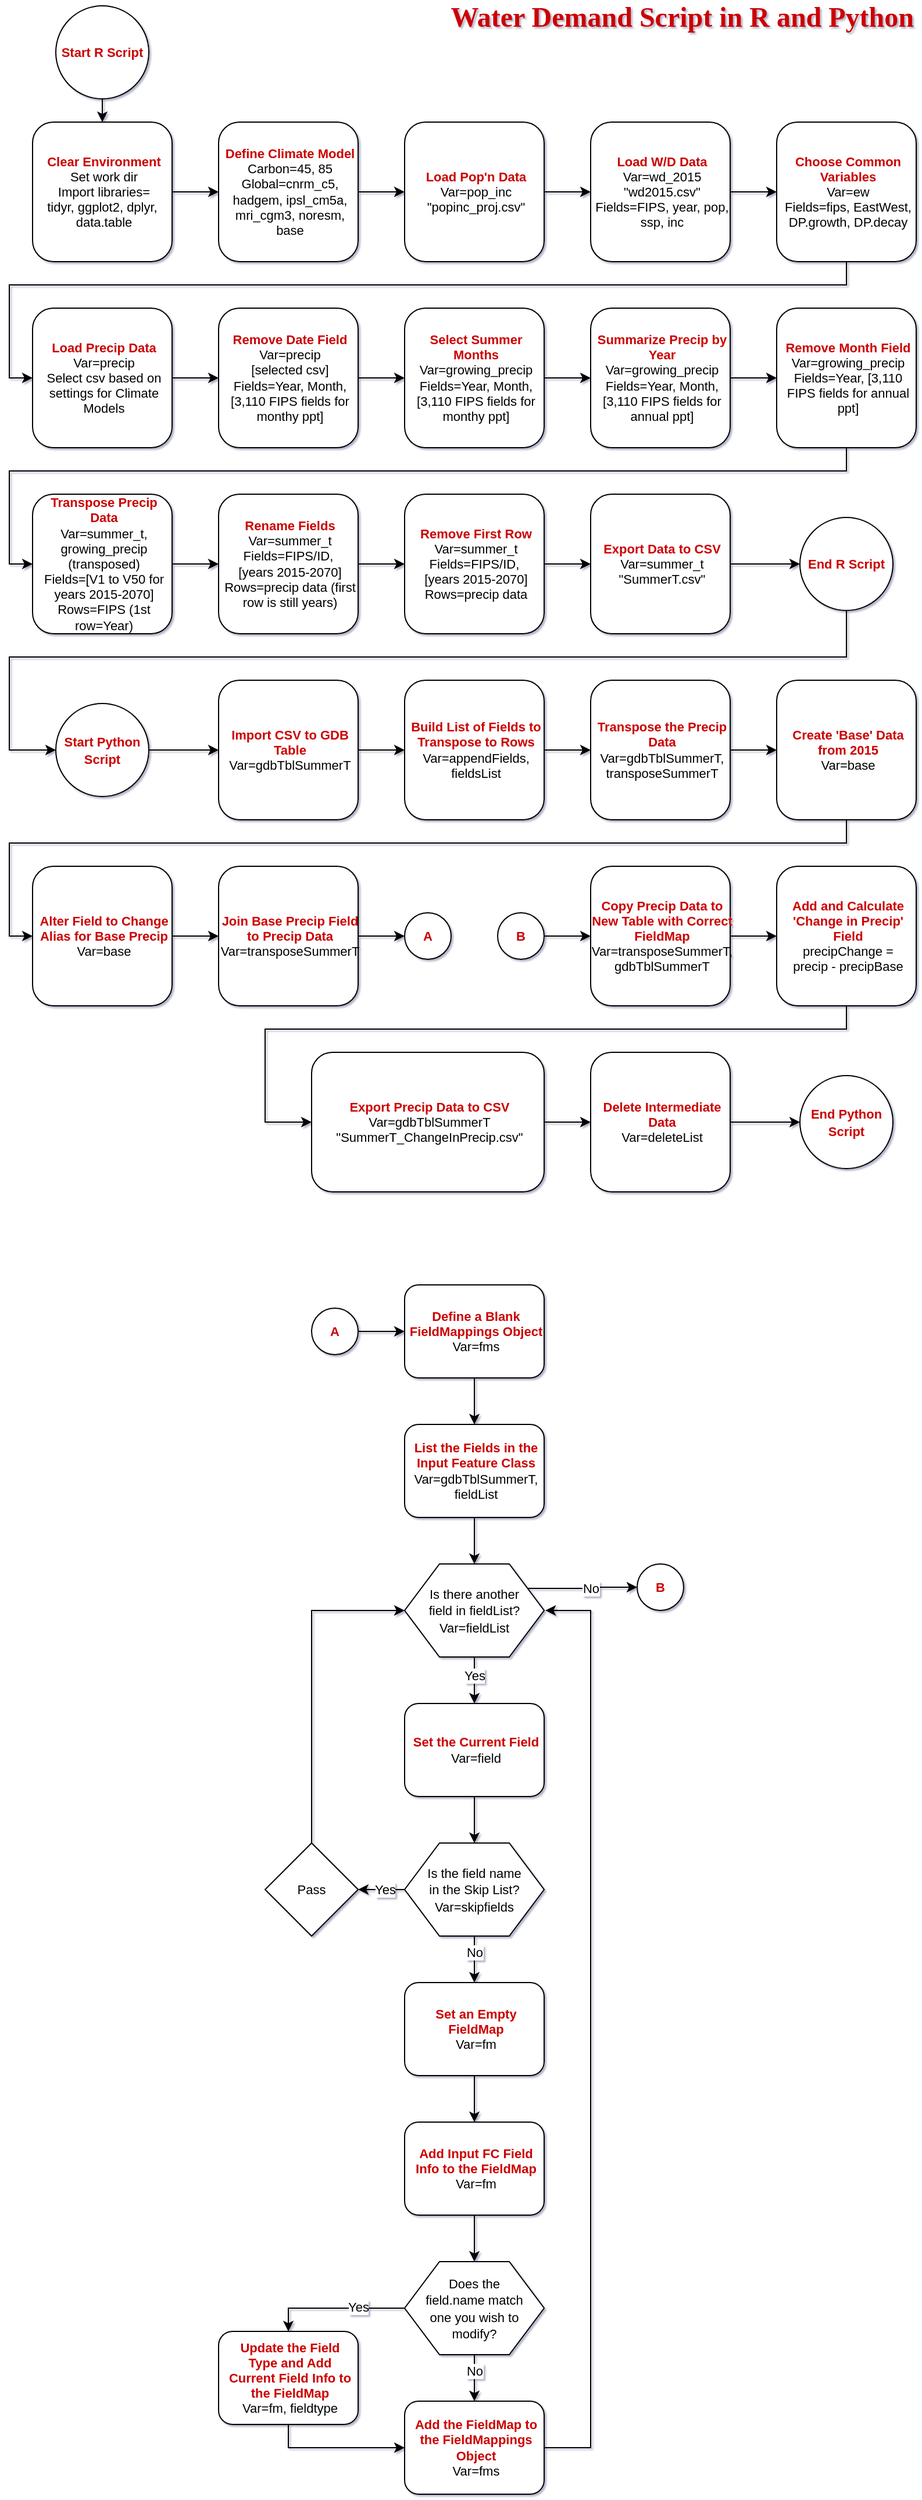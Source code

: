<mxfile version="14.5.1" type="device"><diagram id="We5QGOC63Fbfhzwro2ah" name="Page-1"><mxGraphModel dx="1312" dy="952" grid="1" gridSize="10" guides="1" tooltips="1" connect="1" arrows="1" fold="1" page="1" pageScale="1" pageWidth="850" pageHeight="1100" math="0" shadow="1"><root><mxCell id="0"/><mxCell id="1" parent="0"/><mxCell id="MuOmiJMXaoiD6UfXKGo--31" value="" style="edgeStyle=orthogonalEdgeStyle;rounded=0;orthogonalLoop=1;jettySize=auto;html=1;" parent="1" source="MuOmiJMXaoiD6UfXKGo--1" target="MuOmiJMXaoiD6UfXKGo--2" edge="1"><mxGeometry relative="1" as="geometry"/></mxCell><mxCell id="MuOmiJMXaoiD6UfXKGo--1" value="&lt;b style=&quot;font-size: 11px&quot;&gt;&lt;font color=&quot;#cc0000&quot; style=&quot;font-size: 11px&quot;&gt;Clear Environment&lt;/font&gt;&lt;/b&gt;&lt;br style=&quot;font-size: 11px&quot;&gt;Set work dir&lt;br&gt;Import libraries=&lt;br&gt;tidyr,&amp;nbsp;ggplot2,&amp;nbsp;dplyr,&amp;nbsp;&lt;br&gt;data.table" style="rounded=1;whiteSpace=wrap;html=1;perimeterSpacing=0;spacing=0;fontSize=11;spacingTop=1;spacingLeft=4;spacingBottom=1;spacingRight=1;labelPosition=center;verticalLabelPosition=middle;align=center;verticalAlign=middle;" parent="1" vertex="1"><mxGeometry x="40" y="120" width="120" height="120" as="geometry"/></mxCell><mxCell id="MuOmiJMXaoiD6UfXKGo--32" value="" style="edgeStyle=orthogonalEdgeStyle;rounded=0;orthogonalLoop=1;jettySize=auto;html=1;" parent="1" source="MuOmiJMXaoiD6UfXKGo--2" target="MuOmiJMXaoiD6UfXKGo--3" edge="1"><mxGeometry relative="1" as="geometry"/></mxCell><mxCell id="MuOmiJMXaoiD6UfXKGo--2" value="&lt;b style=&quot;font-size: 11px&quot;&gt;&lt;font color=&quot;#cc0000&quot; style=&quot;font-size: 11px&quot;&gt;Define Climate Model&lt;/font&gt;&lt;/b&gt;&lt;br style=&quot;font-size: 11px&quot;&gt;Carbon=45, 85&lt;br&gt;Global=cnrm_c5, hadgem, ipsl_cm5a, mri_cgm3, noresm, base" style="rounded=1;whiteSpace=wrap;html=1;perimeterSpacing=0;spacing=0;fontSize=11;spacingTop=1;spacingLeft=4;spacingBottom=1;spacingRight=1;labelPosition=center;verticalLabelPosition=middle;align=center;verticalAlign=middle;" parent="1" vertex="1"><mxGeometry x="200" y="120" width="120" height="120" as="geometry"/></mxCell><mxCell id="MuOmiJMXaoiD6UfXKGo--33" value="" style="edgeStyle=orthogonalEdgeStyle;rounded=0;orthogonalLoop=1;jettySize=auto;html=1;" parent="1" source="MuOmiJMXaoiD6UfXKGo--3" target="MuOmiJMXaoiD6UfXKGo--4" edge="1"><mxGeometry relative="1" as="geometry"/></mxCell><mxCell id="MuOmiJMXaoiD6UfXKGo--3" value="&lt;font color=&quot;#cc0000&quot;&gt;&lt;b&gt;Load Pop'n Data&lt;br&gt;&lt;/b&gt;&lt;/font&gt;Var=pop_inc&lt;br&gt;&quot;popinc_proj.csv&quot;" style="rounded=1;whiteSpace=wrap;html=1;perimeterSpacing=0;spacing=0;fontSize=11;spacingTop=1;spacingLeft=4;spacingBottom=1;spacingRight=1;labelPosition=center;verticalLabelPosition=middle;align=center;verticalAlign=middle;" parent="1" vertex="1"><mxGeometry x="360" y="120" width="120" height="120" as="geometry"/></mxCell><mxCell id="MuOmiJMXaoiD6UfXKGo--34" value="" style="edgeStyle=orthogonalEdgeStyle;rounded=0;orthogonalLoop=1;jettySize=auto;html=1;" parent="1" source="MuOmiJMXaoiD6UfXKGo--4" target="MuOmiJMXaoiD6UfXKGo--5" edge="1"><mxGeometry relative="1" as="geometry"/></mxCell><mxCell id="MuOmiJMXaoiD6UfXKGo--4" value="&lt;b style=&quot;font-size: 11px&quot;&gt;&lt;font color=&quot;#cc0000&quot; style=&quot;font-size: 11px&quot;&gt;Load W/D Data&lt;/font&gt;&lt;/b&gt;&lt;br style=&quot;font-size: 11px&quot;&gt;Var=wd_2015&lt;br&gt;&quot;wd2015.csv&quot;&lt;br&gt;Fields=FIPS, year, pop, ssp, inc" style="rounded=1;whiteSpace=wrap;html=1;perimeterSpacing=0;spacing=0;fontSize=11;spacingTop=1;spacingLeft=4;spacingBottom=1;spacingRight=1;labelPosition=center;verticalLabelPosition=middle;align=center;verticalAlign=middle;" parent="1" vertex="1"><mxGeometry x="520" y="120" width="120" height="120" as="geometry"/></mxCell><mxCell id="MuOmiJMXaoiD6UfXKGo--35" style="edgeStyle=orthogonalEdgeStyle;rounded=0;orthogonalLoop=1;jettySize=auto;html=1;entryX=0;entryY=0.5;entryDx=0;entryDy=0;" parent="1" source="MuOmiJMXaoiD6UfXKGo--5" target="MuOmiJMXaoiD6UfXKGo--6" edge="1"><mxGeometry relative="1" as="geometry"><Array as="points"><mxPoint x="740" y="260"/><mxPoint x="20" y="260"/><mxPoint x="20" y="340"/></Array></mxGeometry></mxCell><mxCell id="MuOmiJMXaoiD6UfXKGo--5" value="&lt;b style=&quot;font-size: 11px&quot;&gt;&lt;font color=&quot;#cc0000&quot; style=&quot;font-size: 11px&quot;&gt;Choose Common Variables&lt;/font&gt;&lt;/b&gt;&lt;br style=&quot;font-size: 11px&quot;&gt;Var=ew&lt;br&gt;Fields=fips, EastWest, DP.growth, DP.decay" style="rounded=1;whiteSpace=wrap;html=1;perimeterSpacing=0;spacing=0;fontSize=11;spacingTop=1;spacingLeft=4;spacingBottom=1;spacingRight=1;labelPosition=center;verticalLabelPosition=middle;align=center;verticalAlign=middle;" parent="1" vertex="1"><mxGeometry x="680" y="120" width="120" height="120" as="geometry"/></mxCell><mxCell id="MuOmiJMXaoiD6UfXKGo--36" value="" style="edgeStyle=orthogonalEdgeStyle;rounded=0;orthogonalLoop=1;jettySize=auto;html=1;" parent="1" source="MuOmiJMXaoiD6UfXKGo--6" target="MuOmiJMXaoiD6UfXKGo--7" edge="1"><mxGeometry relative="1" as="geometry"/></mxCell><mxCell id="MuOmiJMXaoiD6UfXKGo--6" value="&lt;b style=&quot;font-size: 11px&quot;&gt;&lt;font color=&quot;#cc0000&quot; style=&quot;font-size: 11px&quot;&gt;Load Precip Data&lt;/font&gt;&lt;/b&gt;&lt;br style=&quot;font-size: 11px&quot;&gt;Var=precip&lt;br&gt;Select csv based on settings for Climate Models" style="rounded=1;whiteSpace=wrap;html=1;perimeterSpacing=0;spacing=0;fontSize=11;spacingTop=1;spacingLeft=4;spacingBottom=1;spacingRight=1;labelPosition=center;verticalLabelPosition=middle;align=center;verticalAlign=middle;" parent="1" vertex="1"><mxGeometry x="40" y="280" width="120" height="120" as="geometry"/></mxCell><mxCell id="MuOmiJMXaoiD6UfXKGo--37" value="" style="edgeStyle=orthogonalEdgeStyle;rounded=0;orthogonalLoop=1;jettySize=auto;html=1;" parent="1" source="MuOmiJMXaoiD6UfXKGo--7" target="MuOmiJMXaoiD6UfXKGo--8" edge="1"><mxGeometry relative="1" as="geometry"/></mxCell><mxCell id="MuOmiJMXaoiD6UfXKGo--7" value="&lt;b style=&quot;font-size: 11px&quot;&gt;&lt;font color=&quot;#cc0000&quot; style=&quot;font-size: 11px&quot;&gt;Remove Date Field&lt;/font&gt;&lt;/b&gt;&lt;br style=&quot;font-size: 11px&quot;&gt;Var=precip&lt;br&gt;[selected csv]&lt;br&gt;Fields=Year, Month, [3,110 FIPS fields for monthy ppt]" style="rounded=1;whiteSpace=wrap;html=1;perimeterSpacing=0;spacing=0;fontSize=11;spacingTop=1;spacingLeft=4;spacingBottom=1;spacingRight=1;labelPosition=center;verticalLabelPosition=middle;align=center;verticalAlign=middle;" parent="1" vertex="1"><mxGeometry x="200" y="280" width="120" height="120" as="geometry"/></mxCell><mxCell id="MuOmiJMXaoiD6UfXKGo--38" value="" style="edgeStyle=orthogonalEdgeStyle;rounded=0;orthogonalLoop=1;jettySize=auto;html=1;" parent="1" source="MuOmiJMXaoiD6UfXKGo--8" target="MuOmiJMXaoiD6UfXKGo--9" edge="1"><mxGeometry relative="1" as="geometry"/></mxCell><mxCell id="MuOmiJMXaoiD6UfXKGo--8" value="&lt;b style=&quot;font-size: 11px&quot;&gt;&lt;font color=&quot;#cc0000&quot; style=&quot;font-size: 11px&quot;&gt;Select Summer Months&lt;/font&gt;&lt;/b&gt;&lt;br style=&quot;font-size: 11px&quot;&gt;Var=growing_precip&lt;br&gt;Fields=Year, Month, [3,110 FIPS fields&amp;nbsp;for monthy ppt]" style="rounded=1;whiteSpace=wrap;html=1;perimeterSpacing=0;spacing=0;fontSize=11;spacingTop=1;spacingLeft=4;spacingBottom=1;spacingRight=1;labelPosition=center;verticalLabelPosition=middle;align=center;verticalAlign=middle;" parent="1" vertex="1"><mxGeometry x="360" y="280" width="120" height="120" as="geometry"/></mxCell><mxCell id="MuOmiJMXaoiD6UfXKGo--40" value="" style="edgeStyle=orthogonalEdgeStyle;rounded=0;orthogonalLoop=1;jettySize=auto;html=1;" parent="1" source="MuOmiJMXaoiD6UfXKGo--9" target="MuOmiJMXaoiD6UfXKGo--10" edge="1"><mxGeometry relative="1" as="geometry"/></mxCell><mxCell id="MuOmiJMXaoiD6UfXKGo--9" value="&lt;b style=&quot;font-size: 11px&quot;&gt;&lt;font color=&quot;#cc0000&quot; style=&quot;font-size: 11px&quot;&gt;Summarize Precip by Year&lt;/font&gt;&lt;/b&gt;&lt;br style=&quot;font-size: 11px&quot;&gt;Var=growing_precip&lt;br&gt;Fields=Year, Month, [3,110 FIPS fields&amp;nbsp;for annual ppt]" style="rounded=1;whiteSpace=wrap;html=1;perimeterSpacing=0;spacing=0;fontSize=11;spacingTop=1;spacingLeft=4;spacingBottom=1;spacingRight=1;labelPosition=center;verticalLabelPosition=middle;align=center;verticalAlign=middle;" parent="1" vertex="1"><mxGeometry x="520" y="280" width="120" height="120" as="geometry"/></mxCell><mxCell id="f7jdubwTRtBiNgonm-4D-9" style="edgeStyle=orthogonalEdgeStyle;rounded=0;orthogonalLoop=1;jettySize=auto;html=1;entryX=0;entryY=0.5;entryDx=0;entryDy=0;" parent="1" source="MuOmiJMXaoiD6UfXKGo--10" target="f7jdubwTRtBiNgonm-4D-5" edge="1"><mxGeometry relative="1" as="geometry"><Array as="points"><mxPoint x="740" y="420"/><mxPoint x="20" y="420"/><mxPoint x="20" y="500"/></Array></mxGeometry></mxCell><mxCell id="MuOmiJMXaoiD6UfXKGo--10" value="&lt;b style=&quot;font-size: 11px&quot;&gt;&lt;font color=&quot;#cc0000&quot; style=&quot;font-size: 11px&quot;&gt;Remove Month Field&lt;/font&gt;&lt;/b&gt;&lt;br style=&quot;font-size: 11px&quot;&gt;Var=growing_precip&lt;br&gt;Fields=Year, [3,110 FIPS fields&amp;nbsp;for annual ppt]" style="rounded=1;whiteSpace=wrap;html=1;perimeterSpacing=0;spacing=0;fontSize=11;spacingTop=1;spacingLeft=4;spacingBottom=1;spacingRight=1;labelPosition=center;verticalLabelPosition=middle;align=center;verticalAlign=middle;" parent="1" vertex="1"><mxGeometry x="680" y="280" width="120" height="120" as="geometry"/></mxCell><mxCell id="MuOmiJMXaoiD6UfXKGo--41" style="edgeStyle=orthogonalEdgeStyle;rounded=0;orthogonalLoop=1;jettySize=auto;html=1;entryX=0;entryY=0.5;entryDx=0;entryDy=0;" parent="1" edge="1"><mxGeometry relative="1" as="geometry"><Array as="points"><mxPoint x="740" y="540"/><mxPoint x="20" y="540"/><mxPoint x="20" y="620"/></Array><mxPoint x="740" y="520" as="sourcePoint"/></mxGeometry></mxCell><mxCell id="MuOmiJMXaoiD6UfXKGo--50" value="" style="edgeStyle=orthogonalEdgeStyle;rounded=0;orthogonalLoop=1;jettySize=auto;html=1;" parent="1" edge="1"><mxGeometry relative="1" as="geometry"><Array as="points"><mxPoint x="740" y="700"/><mxPoint x="20" y="700"/><mxPoint x="20" y="780"/></Array><mxPoint x="740" y="680" as="sourcePoint"/></mxGeometry></mxCell><mxCell id="MuOmiJMXaoiD6UfXKGo--27" value="&lt;b style=&quot;color: rgb(204 , 0 , 0) ; font-size: 11px&quot;&gt;End Python Script&lt;br&gt;&lt;/b&gt;" style="ellipse;whiteSpace=wrap;html=1;aspect=fixed;" parent="1" vertex="1"><mxGeometry x="700" y="940" width="80" height="80" as="geometry"/></mxCell><mxCell id="MuOmiJMXaoiD6UfXKGo--29" value="&lt;b&gt;&lt;font color=&quot;#cc0000&quot; face=&quot;Georgia&quot; style=&quot;font-size: 24px&quot;&gt;Water Demand Script in R and Python&lt;/font&gt;&lt;/b&gt;" style="text;html=1;strokeColor=none;fillColor=none;align=right;verticalAlign=middle;whiteSpace=wrap;rounded=0;" parent="1" vertex="1"><mxGeometry x="310" y="20" width="490" height="20" as="geometry"/></mxCell><mxCell id="f7jdubwTRtBiNgonm-4D-12" value="" style="edgeStyle=orthogonalEdgeStyle;rounded=0;orthogonalLoop=1;jettySize=auto;html=1;" parent="1" source="f7jdubwTRtBiNgonm-4D-1" target="f7jdubwTRtBiNgonm-4D-3" edge="1"><mxGeometry relative="1" as="geometry"/></mxCell><mxCell id="f7jdubwTRtBiNgonm-4D-1" value="&lt;b style=&quot;font-size: 11px&quot;&gt;&lt;font color=&quot;#cc0000&quot; style=&quot;font-size: 11px&quot;&gt;Export Data to CSV&lt;/font&gt;&lt;/b&gt;&lt;br style=&quot;font-size: 11px&quot;&gt;Var=summer_t&lt;br&gt;&quot;SummerT.csv&quot;" style="rounded=1;whiteSpace=wrap;html=1;perimeterSpacing=0;spacing=0;fontSize=11;spacingTop=1;spacingLeft=4;spacingBottom=1;spacingRight=1;" parent="1" vertex="1"><mxGeometry x="520" y="440" width="120" height="120" as="geometry"/></mxCell><mxCell id="f7jdubwTRtBiNgonm-4D-29" value="" style="edgeStyle=orthogonalEdgeStyle;rounded=0;orthogonalLoop=1;jettySize=auto;html=1;" parent="1" source="f7jdubwTRtBiNgonm-4D-2" target="MuOmiJMXaoiD6UfXKGo--1" edge="1"><mxGeometry relative="1" as="geometry"/></mxCell><mxCell id="f7jdubwTRtBiNgonm-4D-2" value="&lt;b style=&quot;color: rgb(204 , 0 , 0) ; font-size: 11px&quot;&gt;Start R Script&lt;br&gt;&lt;/b&gt;" style="ellipse;whiteSpace=wrap;html=1;aspect=fixed;" parent="1" vertex="1"><mxGeometry x="60" y="20" width="80" height="80" as="geometry"/></mxCell><mxCell id="f7jdubwTRtBiNgonm-4D-13" style="edgeStyle=orthogonalEdgeStyle;rounded=0;orthogonalLoop=1;jettySize=auto;html=1;entryX=0;entryY=0.5;entryDx=0;entryDy=0;" parent="1" source="f7jdubwTRtBiNgonm-4D-3" target="f7jdubwTRtBiNgonm-4D-10" edge="1"><mxGeometry relative="1" as="geometry"><Array as="points"><mxPoint x="740" y="580"/><mxPoint x="20" y="580"/><mxPoint x="20" y="660"/></Array></mxGeometry></mxCell><mxCell id="f7jdubwTRtBiNgonm-4D-3" value="&lt;b style=&quot;color: rgb(204 , 0 , 0) ; font-size: 11px&quot;&gt;End R Script&lt;br&gt;&lt;/b&gt;" style="ellipse;whiteSpace=wrap;html=1;aspect=fixed;" parent="1" vertex="1"><mxGeometry x="700" y="460" width="80" height="80" as="geometry"/></mxCell><mxCell id="f7jdubwTRtBiNgonm-4D-4" value="" style="edgeStyle=orthogonalEdgeStyle;rounded=0;orthogonalLoop=1;jettySize=auto;html=1;" parent="1" source="f7jdubwTRtBiNgonm-4D-5" target="f7jdubwTRtBiNgonm-4D-7" edge="1"><mxGeometry relative="1" as="geometry"/></mxCell><mxCell id="f7jdubwTRtBiNgonm-4D-5" value="&lt;b style=&quot;font-size: 11px&quot;&gt;&lt;font color=&quot;#cc0000&quot; style=&quot;font-size: 11px&quot;&gt;Transpose Precip Data&lt;/font&gt;&lt;/b&gt;&lt;br style=&quot;font-size: 11px&quot;&gt;Var=summer_t,&lt;br&gt;growing_precip (transposed)&lt;br&gt;Fields=[V1 to V50 for years 2015-2070]&lt;br&gt;Rows=FIPS (1st row=Year)" style="rounded=1;whiteSpace=wrap;html=1;perimeterSpacing=0;spacing=0;fontSize=11;spacingTop=1;spacingLeft=4;spacingBottom=1;spacingRight=1;labelPosition=center;verticalLabelPosition=middle;align=center;verticalAlign=middle;" parent="1" vertex="1"><mxGeometry x="40" y="440" width="120" height="120" as="geometry"/></mxCell><mxCell id="f7jdubwTRtBiNgonm-4D-6" value="" style="edgeStyle=orthogonalEdgeStyle;rounded=0;orthogonalLoop=1;jettySize=auto;html=1;" parent="1" source="f7jdubwTRtBiNgonm-4D-7" target="f7jdubwTRtBiNgonm-4D-8" edge="1"><mxGeometry relative="1" as="geometry"/></mxCell><mxCell id="f7jdubwTRtBiNgonm-4D-7" value="&lt;font color=&quot;#cc0000&quot;&gt;&lt;b&gt;Rename Fields&lt;br&gt;&lt;/b&gt;&lt;/font&gt;Var=summer_t&lt;br&gt;Fields=FIPS/ID,&amp;nbsp;&lt;br&gt;[years 2015-2070]&lt;br&gt;Rows=precip data (first row is still years)" style="rounded=1;whiteSpace=wrap;html=1;perimeterSpacing=0;spacing=0;fontSize=11;spacingTop=1;spacingLeft=4;spacingBottom=1;spacingRight=1;labelPosition=center;verticalLabelPosition=middle;align=center;verticalAlign=middle;" parent="1" vertex="1"><mxGeometry x="200" y="440" width="120" height="120" as="geometry"/></mxCell><mxCell id="f7jdubwTRtBiNgonm-4D-11" value="" style="edgeStyle=orthogonalEdgeStyle;rounded=0;orthogonalLoop=1;jettySize=auto;html=1;" parent="1" source="f7jdubwTRtBiNgonm-4D-8" target="f7jdubwTRtBiNgonm-4D-1" edge="1"><mxGeometry relative="1" as="geometry"/></mxCell><mxCell id="f7jdubwTRtBiNgonm-4D-8" value="&lt;font color=&quot;#cc0000&quot;&gt;&lt;b&gt;Remove First Row&lt;br&gt;&lt;/b&gt;&lt;/font&gt;Var=summer_t&lt;br&gt;Fields=FIPS/ID,&amp;nbsp;&lt;br&gt;[years 2015-2070]&lt;br&gt;Rows=precip data" style="rounded=1;whiteSpace=wrap;html=1;perimeterSpacing=0;spacing=0;fontSize=11;spacingTop=1;spacingLeft=4;spacingBottom=1;spacingRight=1;labelPosition=center;verticalLabelPosition=middle;align=center;verticalAlign=middle;" parent="1" vertex="1"><mxGeometry x="360" y="440" width="120" height="120" as="geometry"/></mxCell><mxCell id="f7jdubwTRtBiNgonm-4D-15" value="" style="edgeStyle=orthogonalEdgeStyle;rounded=0;orthogonalLoop=1;jettySize=auto;html=1;" parent="1" source="f7jdubwTRtBiNgonm-4D-10" target="f7jdubwTRtBiNgonm-4D-14" edge="1"><mxGeometry relative="1" as="geometry"/></mxCell><mxCell id="f7jdubwTRtBiNgonm-4D-10" value="&lt;b style=&quot;color: rgb(204 , 0 , 0) ; font-size: 11px&quot;&gt;Start Python Script&lt;br&gt;&lt;/b&gt;" style="ellipse;whiteSpace=wrap;html=1;aspect=fixed;" parent="1" vertex="1"><mxGeometry x="60" y="620" width="80" height="80" as="geometry"/></mxCell><mxCell id="mgziZD1ivntq5ZtERUJ7-59" value="" style="edgeStyle=orthogonalEdgeStyle;rounded=0;orthogonalLoop=1;jettySize=auto;html=1;" parent="1" source="f7jdubwTRtBiNgonm-4D-14" target="mgziZD1ivntq5ZtERUJ7-58" edge="1"><mxGeometry relative="1" as="geometry"/></mxCell><mxCell id="f7jdubwTRtBiNgonm-4D-14" value="&lt;b style=&quot;font-size: 11px&quot;&gt;&lt;font color=&quot;#cc0000&quot; style=&quot;font-size: 11px&quot;&gt;Import CSV to GDB Table&lt;/font&gt;&lt;/b&gt;&lt;br style=&quot;font-size: 11px&quot;&gt;Var=gdbTblSummerT" style="rounded=1;whiteSpace=wrap;html=1;perimeterSpacing=0;spacing=0;fontSize=11;spacingTop=1;spacingLeft=4;spacingBottom=1;spacingRight=1;" parent="1" vertex="1"><mxGeometry x="200" y="600" width="120" height="120" as="geometry"/></mxCell><mxCell id="f7jdubwTRtBiNgonm-4D-32" value="" style="edgeStyle=orthogonalEdgeStyle;rounded=0;orthogonalLoop=1;jettySize=auto;html=1;" parent="1" source="f7jdubwTRtBiNgonm-4D-17" target="f7jdubwTRtBiNgonm-4D-18" edge="1"><mxGeometry relative="1" as="geometry"/></mxCell><mxCell id="f7jdubwTRtBiNgonm-4D-17" value="&lt;b style=&quot;font-size: 11px&quot;&gt;&lt;font color=&quot;#cc0000&quot; style=&quot;font-size: 11px&quot;&gt;Transpose the Precip Data&lt;/font&gt;&lt;/b&gt;&lt;br style=&quot;font-size: 11px&quot;&gt;Var=gdbTblSummerT, transposeSummerT" style="rounded=1;whiteSpace=wrap;html=1;perimeterSpacing=0;spacing=0;fontSize=11;spacingTop=1;spacingLeft=4;spacingBottom=1;spacingRight=1;" parent="1" vertex="1"><mxGeometry x="520" y="600" width="120" height="120" as="geometry"/></mxCell><mxCell id="f7jdubwTRtBiNgonm-4D-33" style="edgeStyle=orthogonalEdgeStyle;rounded=0;orthogonalLoop=1;jettySize=auto;html=1;entryX=0;entryY=0.5;entryDx=0;entryDy=0;" parent="1" source="f7jdubwTRtBiNgonm-4D-18" target="f7jdubwTRtBiNgonm-4D-19" edge="1"><mxGeometry relative="1" as="geometry"><Array as="points"><mxPoint x="740" y="740"/><mxPoint x="20" y="740"/><mxPoint x="20" y="820"/></Array></mxGeometry></mxCell><mxCell id="f7jdubwTRtBiNgonm-4D-18" value="&lt;b style=&quot;color: rgb(204 , 0 , 0)&quot;&gt;Create 'Base' Data from 2015&lt;br&gt;&lt;/b&gt;Var=base" style="rounded=1;whiteSpace=wrap;html=1;perimeterSpacing=0;spacing=0;fontSize=11;spacingTop=1;spacingLeft=4;spacingBottom=1;spacingRight=1;" parent="1" vertex="1"><mxGeometry x="680" y="600" width="120" height="120" as="geometry"/></mxCell><mxCell id="f7jdubwTRtBiNgonm-4D-34" value="" style="edgeStyle=orthogonalEdgeStyle;rounded=0;orthogonalLoop=1;jettySize=auto;html=1;" parent="1" source="f7jdubwTRtBiNgonm-4D-19" target="f7jdubwTRtBiNgonm-4D-20" edge="1"><mxGeometry relative="1" as="geometry"/></mxCell><mxCell id="f7jdubwTRtBiNgonm-4D-19" value="&lt;font color=&quot;#cc0000&quot;&gt;&lt;b&gt;Alter Field to Change Alias for Base Precip&lt;br&gt;&lt;/b&gt;&lt;/font&gt;Var=base" style="rounded=1;whiteSpace=wrap;html=1;perimeterSpacing=0;spacing=0;fontSize=11;spacingTop=1;spacingLeft=4;spacingBottom=1;spacingRight=1;" parent="1" vertex="1"><mxGeometry x="40" y="760" width="120" height="120" as="geometry"/></mxCell><mxCell id="mgziZD1ivntq5ZtERUJ7-61" value="" style="edgeStyle=orthogonalEdgeStyle;rounded=0;orthogonalLoop=1;jettySize=auto;html=1;" parent="1" source="f7jdubwTRtBiNgonm-4D-20" target="mgziZD1ivntq5ZtERUJ7-56" edge="1"><mxGeometry relative="1" as="geometry"/></mxCell><mxCell id="f7jdubwTRtBiNgonm-4D-20" value="&lt;b style=&quot;color: rgb(204 , 0 , 0)&quot;&gt;Join Base Precip Field to&amp;nbsp;&lt;/b&gt;&lt;b&gt;&lt;font color=&quot;#cc0000&quot;&gt;Precip Data&lt;/font&gt;&lt;/b&gt;&lt;b style=&quot;color: rgb(204 , 0 , 0)&quot;&gt;&lt;br&gt;&lt;/b&gt;Var=transposeSummerT" style="rounded=1;whiteSpace=wrap;html=1;perimeterSpacing=0;spacing=0;fontSize=11;spacingTop=1;spacingLeft=4;spacingBottom=1;spacingRight=1;" parent="1" vertex="1"><mxGeometry x="200" y="760" width="120" height="120" as="geometry"/></mxCell><mxCell id="mgziZD1ivntq5ZtERUJ7-63" style="edgeStyle=orthogonalEdgeStyle;rounded=0;orthogonalLoop=1;jettySize=auto;html=1;entryX=0;entryY=0.5;entryDx=0;entryDy=0;" parent="1" source="f7jdubwTRtBiNgonm-4D-21" target="f7jdubwTRtBiNgonm-4D-23" edge="1"><mxGeometry relative="1" as="geometry"><Array as="points"><mxPoint x="740" y="900"/><mxPoint x="240" y="900"/><mxPoint x="240" y="980"/></Array></mxGeometry></mxCell><mxCell id="f7jdubwTRtBiNgonm-4D-21" value="&lt;b style=&quot;color: rgb(204 , 0 , 0)&quot;&gt;Add and Calculate 'Change in Precip' Field&lt;br&gt;&lt;/b&gt;precipChange =&lt;br&gt;precip - precipBase" style="rounded=1;whiteSpace=wrap;html=1;perimeterSpacing=0;spacing=0;fontSize=11;spacingTop=1;spacingLeft=4;spacingBottom=1;spacingRight=1;" parent="1" vertex="1"><mxGeometry x="680" y="760" width="120" height="120" as="geometry"/></mxCell><mxCell id="f7jdubwTRtBiNgonm-4D-36" value="" style="edgeStyle=orthogonalEdgeStyle;rounded=0;orthogonalLoop=1;jettySize=auto;html=1;" parent="1" source="f7jdubwTRtBiNgonm-4D-22" target="f7jdubwTRtBiNgonm-4D-21" edge="1"><mxGeometry relative="1" as="geometry"><Array as="points"><mxPoint x="660" y="820"/><mxPoint x="660" y="820"/></Array></mxGeometry></mxCell><mxCell id="f7jdubwTRtBiNgonm-4D-22" value="&lt;font color=&quot;#cc0000&quot;&gt;&lt;b&gt;Copy Precip Data to New Table with Correct FieldMap&lt;/b&gt;&lt;/font&gt;&lt;br style=&quot;font-size: 11px&quot;&gt;Var=transposeSummerT, gdbTblSummerT" style="rounded=1;whiteSpace=wrap;html=1;perimeterSpacing=0;spacing=0;fontSize=11;spacingTop=1;spacingLeft=4;spacingBottom=1;spacingRight=1;" parent="1" vertex="1"><mxGeometry x="520" y="760" width="120" height="120" as="geometry"/></mxCell><mxCell id="mgziZD1ivntq5ZtERUJ7-64" value="" style="edgeStyle=orthogonalEdgeStyle;rounded=0;orthogonalLoop=1;jettySize=auto;html=1;" parent="1" source="f7jdubwTRtBiNgonm-4D-23" target="f7jdubwTRtBiNgonm-4D-24" edge="1"><mxGeometry relative="1" as="geometry"/></mxCell><mxCell id="f7jdubwTRtBiNgonm-4D-23" value="&lt;b style=&quot;font-size: 11px&quot;&gt;&lt;font color=&quot;#cc0000&quot; style=&quot;font-size: 11px&quot;&gt;Export Precip Data to CSV&lt;/font&gt;&lt;/b&gt;&lt;br style=&quot;font-size: 11px&quot;&gt;Var=gdbTblSummerT&lt;br&gt;&quot;SummerT_ChangeInPrecip.csv&quot;" style="rounded=1;whiteSpace=wrap;html=1;perimeterSpacing=0;spacing=0;fontSize=11;spacingTop=1;spacingLeft=4;spacingBottom=1;spacingRight=1;" parent="1" vertex="1"><mxGeometry x="280" y="920" width="200" height="120" as="geometry"/></mxCell><mxCell id="f7jdubwTRtBiNgonm-4D-39" value="" style="edgeStyle=orthogonalEdgeStyle;rounded=0;orthogonalLoop=1;jettySize=auto;html=1;" parent="1" source="f7jdubwTRtBiNgonm-4D-24" target="MuOmiJMXaoiD6UfXKGo--27" edge="1"><mxGeometry relative="1" as="geometry"/></mxCell><mxCell id="f7jdubwTRtBiNgonm-4D-24" value="&lt;b style=&quot;font-size: 11px&quot;&gt;&lt;font color=&quot;#cc0000&quot; style=&quot;font-size: 11px&quot;&gt;Delete Intermediate Data&lt;/font&gt;&lt;/b&gt;&lt;br style=&quot;font-size: 11px&quot;&gt;Var=deleteList" style="rounded=1;whiteSpace=wrap;html=1;perimeterSpacing=0;spacing=0;fontSize=11;spacingTop=1;spacingLeft=4;spacingBottom=1;spacingRight=1;" parent="1" vertex="1"><mxGeometry x="520" y="920" width="120" height="120" as="geometry"/></mxCell><mxCell id="mgziZD1ivntq5ZtERUJ7-23" value="" style="edgeStyle=orthogonalEdgeStyle;rounded=0;orthogonalLoop=1;jettySize=auto;html=1;" parent="1" source="mgziZD1ivntq5ZtERUJ7-2" target="mgziZD1ivntq5ZtERUJ7-3" edge="1"><mxGeometry relative="1" as="geometry"/></mxCell><mxCell id="mgziZD1ivntq5ZtERUJ7-2" value="&lt;font color=&quot;#cc0000&quot;&gt;&lt;b&gt;Define a Blank FieldMappings Object&lt;/b&gt;&lt;/font&gt;&lt;br style=&quot;font-size: 11px&quot;&gt;Var=fms" style="rounded=1;whiteSpace=wrap;html=1;perimeterSpacing=0;spacing=0;fontSize=11;spacingTop=1;spacingLeft=4;spacingBottom=1;spacingRight=1;" parent="1" vertex="1"><mxGeometry x="360" y="1120" width="120" height="80" as="geometry"/></mxCell><mxCell id="mgziZD1ivntq5ZtERUJ7-22" value="" style="edgeStyle=orthogonalEdgeStyle;rounded=0;orthogonalLoop=1;jettySize=auto;html=1;" parent="1" source="mgziZD1ivntq5ZtERUJ7-3" target="mgziZD1ivntq5ZtERUJ7-7" edge="1"><mxGeometry relative="1" as="geometry"/></mxCell><mxCell id="mgziZD1ivntq5ZtERUJ7-3" value="&lt;b style=&quot;font-size: 11px&quot;&gt;&lt;font color=&quot;#cc0000&quot; style=&quot;font-size: 11px&quot;&gt;List the Fields in the Input Feature Class&lt;/font&gt;&lt;/b&gt;&lt;br style=&quot;font-size: 11px&quot;&gt;Var=gdbTblSummerT, fieldList" style="rounded=1;whiteSpace=wrap;html=1;perimeterSpacing=0;spacing=0;fontSize=11;spacingTop=1;spacingLeft=4;spacingBottom=1;spacingRight=1;" parent="1" vertex="1"><mxGeometry x="360" y="1240" width="120" height="80" as="geometry"/></mxCell><mxCell id="mgziZD1ivntq5ZtERUJ7-21" value="" style="edgeStyle=orthogonalEdgeStyle;rounded=0;orthogonalLoop=1;jettySize=auto;html=1;" parent="1" source="mgziZD1ivntq5ZtERUJ7-7" target="mgziZD1ivntq5ZtERUJ7-9" edge="1"><mxGeometry relative="1" as="geometry"/></mxCell><mxCell id="mgziZD1ivntq5ZtERUJ7-42" value="Yes" style="edgeLabel;html=1;align=center;verticalAlign=middle;resizable=0;points=[];" parent="mgziZD1ivntq5ZtERUJ7-21" vertex="1" connectable="0"><mxGeometry x="-0.228" relative="1" as="geometry"><mxPoint as="offset"/></mxGeometry></mxCell><mxCell id="mgziZD1ivntq5ZtERUJ7-51" value="" style="edgeStyle=orthogonalEdgeStyle;rounded=0;orthogonalLoop=1;jettySize=auto;html=1;exitX=0.883;exitY=0.263;exitDx=0;exitDy=0;exitPerimeter=0;entryX=0;entryY=0.5;entryDx=0;entryDy=0;" parent="1" source="mgziZD1ivntq5ZtERUJ7-7" target="mgziZD1ivntq5ZtERUJ7-55" edge="1"><mxGeometry relative="1" as="geometry"><mxPoint x="505.24" y="1381.04" as="sourcePoint"/><mxPoint x="610" y="1380" as="targetPoint"/><Array as="points"/></mxGeometry></mxCell><mxCell id="mgziZD1ivntq5ZtERUJ7-52" value="No" style="edgeLabel;html=1;align=center;verticalAlign=middle;resizable=0;points=[];" parent="mgziZD1ivntq5ZtERUJ7-51" vertex="1" connectable="0"><mxGeometry x="0.122" relative="1" as="geometry"><mxPoint as="offset"/></mxGeometry></mxCell><mxCell id="mgziZD1ivntq5ZtERUJ7-7" value="&lt;span style=&quot;font-size: 11px&quot;&gt;Is there another field in fieldList?&lt;br&gt;&lt;/span&gt;&lt;span style=&quot;font-size: 11px&quot;&gt;Var=fieldList&lt;/span&gt;&lt;span style=&quot;font-size: 11px&quot;&gt;&lt;br&gt;&lt;/span&gt;" style="shape=hexagon;perimeter=hexagonPerimeter2;html=1;spacingTop=2;spacingBottom=2;spacingLeft=15;spacingRight=15;whiteSpace=wrap;" parent="1" vertex="1"><mxGeometry x="360" y="1360" width="120" height="80" as="geometry"/></mxCell><mxCell id="mgziZD1ivntq5ZtERUJ7-25" value="" style="edgeStyle=orthogonalEdgeStyle;rounded=0;orthogonalLoop=1;jettySize=auto;html=1;" parent="1" source="mgziZD1ivntq5ZtERUJ7-8" target="mgziZD1ivntq5ZtERUJ7-10" edge="1"><mxGeometry relative="1" as="geometry"/></mxCell><mxCell id="mgziZD1ivntq5ZtERUJ7-32" value="Yes" style="edgeLabel;html=1;align=center;verticalAlign=middle;resizable=0;points=[];" parent="mgziZD1ivntq5ZtERUJ7-25" vertex="1" connectable="0"><mxGeometry x="-0.154" relative="1" as="geometry"><mxPoint as="offset"/></mxGeometry></mxCell><mxCell id="mgziZD1ivntq5ZtERUJ7-33" value="" style="edgeStyle=orthogonalEdgeStyle;rounded=0;orthogonalLoop=1;jettySize=auto;html=1;" parent="1" source="mgziZD1ivntq5ZtERUJ7-8" target="mgziZD1ivntq5ZtERUJ7-11" edge="1"><mxGeometry relative="1" as="geometry"/></mxCell><mxCell id="mgziZD1ivntq5ZtERUJ7-34" value="No" style="edgeLabel;html=1;align=center;verticalAlign=middle;resizable=0;points=[];" parent="mgziZD1ivntq5ZtERUJ7-33" vertex="1" connectable="0"><mxGeometry x="-0.291" relative="1" as="geometry"><mxPoint as="offset"/></mxGeometry></mxCell><mxCell id="mgziZD1ivntq5ZtERUJ7-8" value="&lt;span style=&quot;font-size: 11px&quot;&gt;Is the field name in the Skip List?&lt;br&gt;Var=skipfields&lt;br&gt;&lt;/span&gt;" style="shape=hexagon;perimeter=hexagonPerimeter2;html=1;spacingTop=2;spacingBottom=2;spacingLeft=15;spacingRight=15;whiteSpace=wrap;" parent="1" vertex="1"><mxGeometry x="360" y="1600" width="120" height="80" as="geometry"/></mxCell><mxCell id="mgziZD1ivntq5ZtERUJ7-24" value="" style="edgeStyle=orthogonalEdgeStyle;rounded=0;orthogonalLoop=1;jettySize=auto;html=1;" parent="1" source="mgziZD1ivntq5ZtERUJ7-9" target="mgziZD1ivntq5ZtERUJ7-8" edge="1"><mxGeometry relative="1" as="geometry"/></mxCell><mxCell id="mgziZD1ivntq5ZtERUJ7-9" value="&lt;b&gt;&lt;font color=&quot;#cc0000&quot;&gt;Set the Current Field&lt;/font&gt;&lt;/b&gt;&lt;br&gt;Var=field" style="rounded=1;whiteSpace=wrap;html=1;perimeterSpacing=0;spacing=0;fontSize=11;spacingTop=1;spacingLeft=4;spacingBottom=1;spacingRight=1;" parent="1" vertex="1"><mxGeometry x="360" y="1480" width="120" height="80" as="geometry"/></mxCell><mxCell id="mgziZD1ivntq5ZtERUJ7-30" style="edgeStyle=orthogonalEdgeStyle;rounded=0;orthogonalLoop=1;jettySize=auto;html=1;entryX=0;entryY=0.5;entryDx=0;entryDy=0;" parent="1" source="mgziZD1ivntq5ZtERUJ7-10" target="mgziZD1ivntq5ZtERUJ7-7" edge="1"><mxGeometry relative="1" as="geometry"><Array as="points"><mxPoint x="280" y="1400"/></Array></mxGeometry></mxCell><mxCell id="mgziZD1ivntq5ZtERUJ7-10" value="&lt;span style=&quot;font-size: 11px&quot;&gt;Pass&lt;br&gt;&lt;/span&gt;" style="rhombus;whiteSpace=wrap;html=1;" parent="1" vertex="1"><mxGeometry x="240" y="1600" width="80" height="80" as="geometry"/></mxCell><mxCell id="mgziZD1ivntq5ZtERUJ7-29" value="" style="edgeStyle=orthogonalEdgeStyle;rounded=0;orthogonalLoop=1;jettySize=auto;html=1;" parent="1" source="mgziZD1ivntq5ZtERUJ7-11" target="mgziZD1ivntq5ZtERUJ7-12" edge="1"><mxGeometry relative="1" as="geometry"/></mxCell><mxCell id="mgziZD1ivntq5ZtERUJ7-11" value="&lt;b style=&quot;font-size: 11px&quot;&gt;&lt;font color=&quot;#cc0000&quot; style=&quot;font-size: 11px&quot;&gt;Set an Empty FieldMap&lt;/font&gt;&lt;/b&gt;&lt;br style=&quot;font-size: 11px&quot;&gt;Var=fm" style="rounded=1;whiteSpace=wrap;html=1;perimeterSpacing=0;spacing=0;fontSize=11;spacingTop=1;spacingLeft=4;spacingBottom=1;spacingRight=1;" parent="1" vertex="1"><mxGeometry x="360" y="1720" width="120" height="80" as="geometry"/></mxCell><mxCell id="mgziZD1ivntq5ZtERUJ7-28" value="" style="edgeStyle=orthogonalEdgeStyle;rounded=0;orthogonalLoop=1;jettySize=auto;html=1;" parent="1" source="mgziZD1ivntq5ZtERUJ7-12" target="mgziZD1ivntq5ZtERUJ7-14" edge="1"><mxGeometry relative="1" as="geometry"/></mxCell><mxCell id="mgziZD1ivntq5ZtERUJ7-12" value="&lt;b style=&quot;font-size: 11px&quot;&gt;&lt;font color=&quot;#cc0000&quot; style=&quot;font-size: 11px&quot;&gt;Add Input FC Field Info to the FieldMap&lt;/font&gt;&lt;/b&gt;&lt;br style=&quot;font-size: 11px&quot;&gt;Var=fm" style="rounded=1;whiteSpace=wrap;html=1;perimeterSpacing=0;spacing=2;fontSize=11;spacingTop=1;spacingLeft=4;spacingBottom=1;spacingRight=1;" parent="1" vertex="1"><mxGeometry x="360" y="1840" width="120" height="80" as="geometry"/></mxCell><mxCell id="mgziZD1ivntq5ZtERUJ7-38" value="" style="edgeStyle=orthogonalEdgeStyle;rounded=0;orthogonalLoop=1;jettySize=auto;html=1;" parent="1" source="mgziZD1ivntq5ZtERUJ7-14" target="mgziZD1ivntq5ZtERUJ7-17" edge="1"><mxGeometry relative="1" as="geometry"/></mxCell><mxCell id="mgziZD1ivntq5ZtERUJ7-41" value="No" style="edgeLabel;html=1;align=center;verticalAlign=middle;resizable=0;points=[];" parent="mgziZD1ivntq5ZtERUJ7-38" vertex="1" connectable="0"><mxGeometry x="-0.289" relative="1" as="geometry"><mxPoint as="offset"/></mxGeometry></mxCell><mxCell id="mgziZD1ivntq5ZtERUJ7-39" value="" style="edgeStyle=orthogonalEdgeStyle;rounded=0;orthogonalLoop=1;jettySize=auto;html=1;entryX=0.5;entryY=0;entryDx=0;entryDy=0;" parent="1" source="mgziZD1ivntq5ZtERUJ7-14" target="mgziZD1ivntq5ZtERUJ7-16" edge="1"><mxGeometry relative="1" as="geometry"><mxPoint x="257" y="2009" as="targetPoint"/><Array as="points"><mxPoint x="260" y="2000"/></Array></mxGeometry></mxCell><mxCell id="mgziZD1ivntq5ZtERUJ7-40" value="Yes" style="edgeLabel;html=1;align=center;verticalAlign=middle;resizable=0;points=[];" parent="mgziZD1ivntq5ZtERUJ7-39" vertex="1" connectable="0"><mxGeometry x="-0.336" y="-1" relative="1" as="geometry"><mxPoint as="offset"/></mxGeometry></mxCell><mxCell id="mgziZD1ivntq5ZtERUJ7-14" value="&lt;span style=&quot;font-size: 11px&quot;&gt;Does the field.name match one you wish to modify?&lt;/span&gt;" style="shape=hexagon;perimeter=hexagonPerimeter2;html=1;spacingTop=2;spacingBottom=2;spacingLeft=15;spacingRight=15;whiteSpace=wrap;" parent="1" vertex="1"><mxGeometry x="360" y="1960" width="120" height="80" as="geometry"/></mxCell><mxCell id="mgziZD1ivntq5ZtERUJ7-53" style="edgeStyle=orthogonalEdgeStyle;rounded=0;orthogonalLoop=1;jettySize=auto;html=1;entryX=0;entryY=0.5;entryDx=0;entryDy=0;" parent="1" source="mgziZD1ivntq5ZtERUJ7-16" target="mgziZD1ivntq5ZtERUJ7-17" edge="1"><mxGeometry relative="1" as="geometry"><Array as="points"><mxPoint x="260" y="2120"/></Array></mxGeometry></mxCell><mxCell id="mgziZD1ivntq5ZtERUJ7-16" value="&lt;b style=&quot;font-size: 11px&quot;&gt;&lt;font color=&quot;#cc0000&quot; style=&quot;font-size: 11px&quot;&gt;Update the Field Type and Add Current Field Info to the FieldMap&lt;/font&gt;&lt;/b&gt;&lt;br style=&quot;font-size: 11px&quot;&gt;Var=fm, fieldtype" style="rounded=1;whiteSpace=wrap;html=1;perimeterSpacing=0;spacing=2;fontSize=11;spacingTop=1;spacingLeft=4;spacingBottom=1;spacingRight=1;" parent="1" vertex="1"><mxGeometry x="200" y="2020" width="120" height="80" as="geometry"/></mxCell><mxCell id="mgziZD1ivntq5ZtERUJ7-18" style="edgeStyle=orthogonalEdgeStyle;rounded=0;orthogonalLoop=1;jettySize=auto;html=1;entryX=1.009;entryY=0.5;entryDx=0;entryDy=0;entryPerimeter=0;" parent="1" source="mgziZD1ivntq5ZtERUJ7-17" target="mgziZD1ivntq5ZtERUJ7-7" edge="1"><mxGeometry relative="1" as="geometry"><mxPoint x="510" y="1420" as="targetPoint"/><Array as="points"><mxPoint x="520" y="2120"/><mxPoint x="520" y="1400"/></Array></mxGeometry></mxCell><mxCell id="mgziZD1ivntq5ZtERUJ7-17" value="&lt;font color=&quot;#cc0000&quot;&gt;&lt;b&gt;Add the FieldMap to the FieldMappings Object&lt;/b&gt;&lt;/font&gt;&lt;br style=&quot;font-size: 11px&quot;&gt;Var=fms" style="rounded=1;whiteSpace=wrap;html=1;perimeterSpacing=0;spacing=0;fontSize=11;spacingTop=1;spacingLeft=4;spacingBottom=1;spacingRight=1;" parent="1" vertex="1"><mxGeometry x="360" y="2080" width="120" height="80" as="geometry"/></mxCell><mxCell id="mgziZD1ivntq5ZtERUJ7-54" value="" style="edgeStyle=orthogonalEdgeStyle;rounded=0;orthogonalLoop=1;jettySize=auto;html=1;" parent="1" source="mgziZD1ivntq5ZtERUJ7-46" target="mgziZD1ivntq5ZtERUJ7-2" edge="1"><mxGeometry relative="1" as="geometry"/></mxCell><mxCell id="mgziZD1ivntq5ZtERUJ7-46" value="&lt;b style=&quot;color: rgb(204 , 0 , 0) ; font-size: 11px&quot;&gt;A&lt;br&gt;&lt;/b&gt;" style="ellipse;whiteSpace=wrap;html=1;aspect=fixed;" parent="1" vertex="1"><mxGeometry x="280" y="1140" width="40" height="40" as="geometry"/></mxCell><mxCell id="mgziZD1ivntq5ZtERUJ7-55" value="&lt;b style=&quot;color: rgb(204 , 0 , 0) ; font-size: 11px&quot;&gt;B&lt;br&gt;&lt;/b&gt;" style="ellipse;whiteSpace=wrap;html=1;aspect=fixed;" parent="1" vertex="1"><mxGeometry x="560" y="1360" width="40" height="40" as="geometry"/></mxCell><mxCell id="mgziZD1ivntq5ZtERUJ7-56" value="&lt;b style=&quot;color: rgb(204 , 0 , 0) ; font-size: 11px&quot;&gt;A&lt;br&gt;&lt;/b&gt;" style="ellipse;whiteSpace=wrap;html=1;aspect=fixed;" parent="1" vertex="1"><mxGeometry x="360" y="800" width="40" height="40" as="geometry"/></mxCell><mxCell id="mgziZD1ivntq5ZtERUJ7-62" value="" style="edgeStyle=orthogonalEdgeStyle;rounded=0;orthogonalLoop=1;jettySize=auto;html=1;" parent="1" source="mgziZD1ivntq5ZtERUJ7-57" target="f7jdubwTRtBiNgonm-4D-22" edge="1"><mxGeometry relative="1" as="geometry"/></mxCell><mxCell id="mgziZD1ivntq5ZtERUJ7-57" value="&lt;b style=&quot;color: rgb(204 , 0 , 0) ; font-size: 11px&quot;&gt;B&lt;br&gt;&lt;/b&gt;" style="ellipse;whiteSpace=wrap;html=1;aspect=fixed;" parent="1" vertex="1"><mxGeometry x="440" y="800" width="40" height="40" as="geometry"/></mxCell><mxCell id="mgziZD1ivntq5ZtERUJ7-60" value="" style="edgeStyle=orthogonalEdgeStyle;rounded=0;orthogonalLoop=1;jettySize=auto;html=1;" parent="1" source="mgziZD1ivntq5ZtERUJ7-58" target="f7jdubwTRtBiNgonm-4D-17" edge="1"><mxGeometry relative="1" as="geometry"/></mxCell><mxCell id="mgziZD1ivntq5ZtERUJ7-58" value="&lt;font color=&quot;#cc0000&quot;&gt;&lt;b&gt;Build List of Fields to Transpose to Rows&lt;br&gt;&lt;/b&gt;&lt;/font&gt;Var=appendFields, fieldsList" style="rounded=1;whiteSpace=wrap;html=1;perimeterSpacing=0;spacing=0;fontSize=11;spacingTop=1;spacingLeft=4;spacingBottom=1;spacingRight=1;" parent="1" vertex="1"><mxGeometry x="360" y="600" width="120" height="120" as="geometry"/></mxCell></root></mxGraphModel></diagram></mxfile>